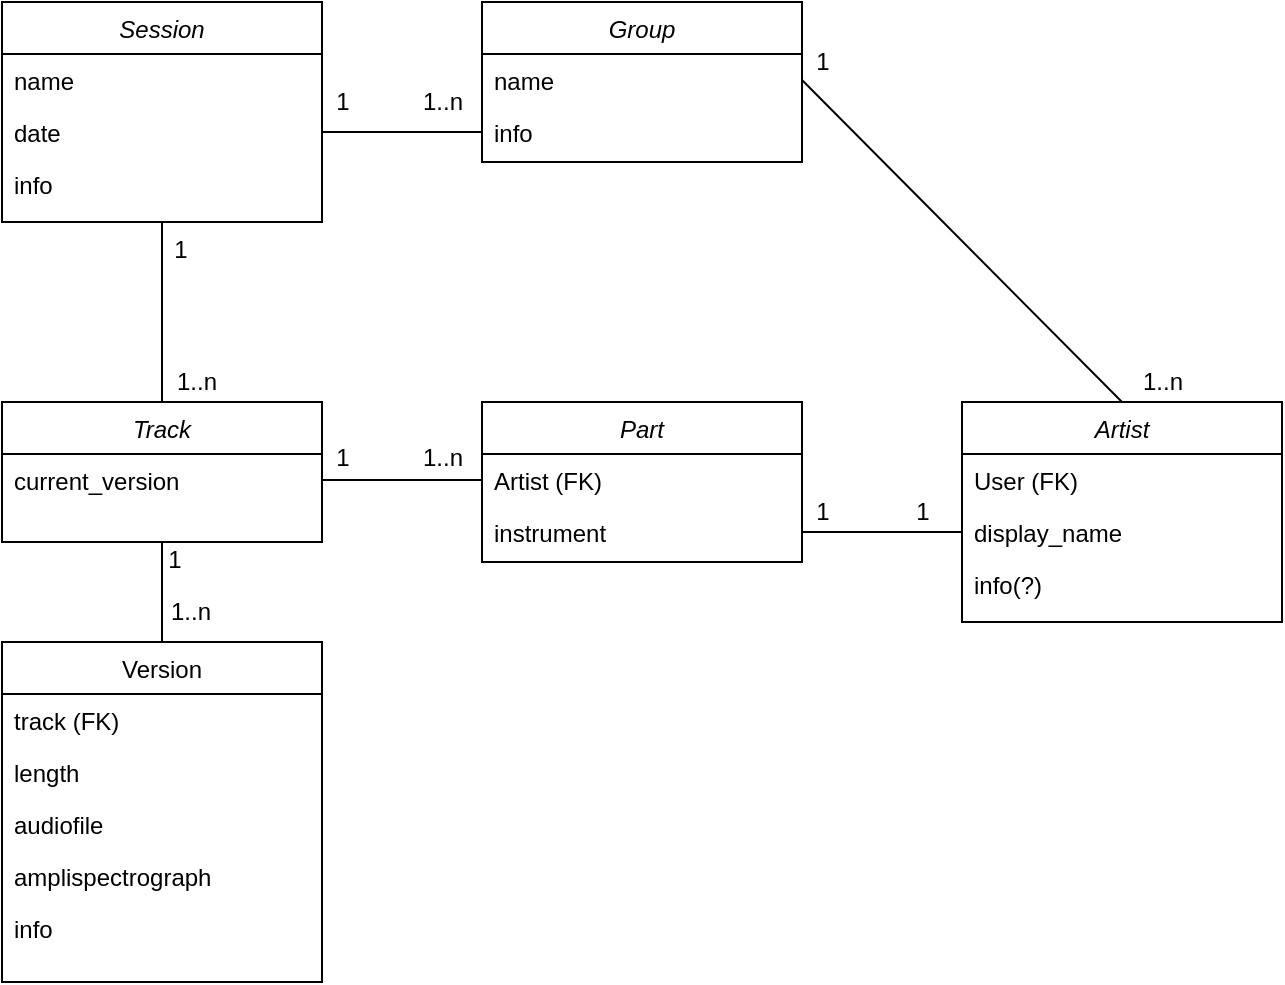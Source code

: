 <mxfile version="12.7.4" type="device"><diagram id="C5RBs43oDa-KdzZeNtuy" name="Page-1"><mxGraphModel dx="1888" dy="1213" grid="1" gridSize="10" guides="1" tooltips="1" connect="1" arrows="1" fold="1" page="1" pageScale="1" pageWidth="827" pageHeight="1169" math="0" shadow="0"><root><mxCell id="WIyWlLk6GJQsqaUBKTNV-0"/><mxCell id="WIyWlLk6GJQsqaUBKTNV-1" parent="WIyWlLk6GJQsqaUBKTNV-0"/><mxCell id="zkfFHV4jXpPFQw0GAbJ--0" value="Track" style="swimlane;fontStyle=2;align=center;verticalAlign=top;childLayout=stackLayout;horizontal=1;startSize=26;horizontalStack=0;resizeParent=1;resizeLast=0;collapsible=1;marginBottom=0;rounded=0;shadow=0;strokeWidth=1;" parent="WIyWlLk6GJQsqaUBKTNV-1" vertex="1"><mxGeometry x="30" y="230" width="160" height="70" as="geometry"><mxRectangle x="220" y="120" width="160" height="26" as="alternateBounds"/></mxGeometry></mxCell><mxCell id="zkfFHV4jXpPFQw0GAbJ--1" value="current_version" style="text;align=left;verticalAlign=top;spacingLeft=4;spacingRight=4;overflow=hidden;rotatable=0;points=[[0,0.5],[1,0.5]];portConstraint=eastwest;" parent="zkfFHV4jXpPFQw0GAbJ--0" vertex="1"><mxGeometry y="26" width="160" height="26" as="geometry"/></mxCell><mxCell id="zkfFHV4jXpPFQw0GAbJ--6" value="Version" style="swimlane;fontStyle=0;align=center;verticalAlign=top;childLayout=stackLayout;horizontal=1;startSize=26;horizontalStack=0;resizeParent=1;resizeLast=0;collapsible=1;marginBottom=0;rounded=0;shadow=0;strokeWidth=1;" parent="WIyWlLk6GJQsqaUBKTNV-1" vertex="1"><mxGeometry x="30" y="350" width="160" height="170" as="geometry"><mxRectangle x="130" y="380" width="160" height="26" as="alternateBounds"/></mxGeometry></mxCell><mxCell id="zkfFHV4jXpPFQw0GAbJ--7" value="track (FK)" style="text;align=left;verticalAlign=top;spacingLeft=4;spacingRight=4;overflow=hidden;rotatable=0;points=[[0,0.5],[1,0.5]];portConstraint=eastwest;" parent="zkfFHV4jXpPFQw0GAbJ--6" vertex="1"><mxGeometry y="26" width="160" height="26" as="geometry"/></mxCell><mxCell id="zkfFHV4jXpPFQw0GAbJ--8" value="length" style="text;align=left;verticalAlign=top;spacingLeft=4;spacingRight=4;overflow=hidden;rotatable=0;points=[[0,0.5],[1,0.5]];portConstraint=eastwest;rounded=0;shadow=0;html=0;" parent="zkfFHV4jXpPFQw0GAbJ--6" vertex="1"><mxGeometry y="52" width="160" height="26" as="geometry"/></mxCell><mxCell id="1SBri4KwswBC2JVP93Iu-1" value="audiofile" style="text;align=left;verticalAlign=top;spacingLeft=4;spacingRight=4;overflow=hidden;rotatable=0;points=[[0,0.5],[1,0.5]];portConstraint=eastwest;rounded=0;shadow=0;html=0;" vertex="1" parent="zkfFHV4jXpPFQw0GAbJ--6"><mxGeometry y="78" width="160" height="26" as="geometry"/></mxCell><mxCell id="1SBri4KwswBC2JVP93Iu-2" value="amplispectrograph" style="text;align=left;verticalAlign=top;spacingLeft=4;spacingRight=4;overflow=hidden;rotatable=0;points=[[0,0.5],[1,0.5]];portConstraint=eastwest;rounded=0;shadow=0;html=0;" vertex="1" parent="zkfFHV4jXpPFQw0GAbJ--6"><mxGeometry y="104" width="160" height="26" as="geometry"/></mxCell><mxCell id="1SBri4KwswBC2JVP93Iu-3" value="info" style="text;align=left;verticalAlign=top;spacingLeft=4;spacingRight=4;overflow=hidden;rotatable=0;points=[[0,0.5],[1,0.5]];portConstraint=eastwest;rounded=0;shadow=0;html=0;" vertex="1" parent="zkfFHV4jXpPFQw0GAbJ--6"><mxGeometry y="130" width="160" height="26" as="geometry"/></mxCell><mxCell id="1SBri4KwswBC2JVP93Iu-5" value="Artist" style="swimlane;fontStyle=2;align=center;verticalAlign=top;childLayout=stackLayout;horizontal=1;startSize=26;horizontalStack=0;resizeParent=1;resizeLast=0;collapsible=1;marginBottom=0;rounded=0;shadow=0;strokeWidth=1;" vertex="1" parent="WIyWlLk6GJQsqaUBKTNV-1"><mxGeometry x="510" y="230" width="160" height="110" as="geometry"><mxRectangle x="220" y="120" width="160" height="26" as="alternateBounds"/></mxGeometry></mxCell><mxCell id="1SBri4KwswBC2JVP93Iu-6" value="User (FK)" style="text;align=left;verticalAlign=top;spacingLeft=4;spacingRight=4;overflow=hidden;rotatable=0;points=[[0,0.5],[1,0.5]];portConstraint=eastwest;" vertex="1" parent="1SBri4KwswBC2JVP93Iu-5"><mxGeometry y="26" width="160" height="26" as="geometry"/></mxCell><mxCell id="1SBri4KwswBC2JVP93Iu-8" value="display_name" style="text;align=left;verticalAlign=top;spacingLeft=4;spacingRight=4;overflow=hidden;rotatable=0;points=[[0,0.5],[1,0.5]];portConstraint=eastwest;" vertex="1" parent="1SBri4KwswBC2JVP93Iu-5"><mxGeometry y="52" width="160" height="26" as="geometry"/></mxCell><mxCell id="1SBri4KwswBC2JVP93Iu-9" value="info(?)" style="text;align=left;verticalAlign=top;spacingLeft=4;spacingRight=4;overflow=hidden;rotatable=0;points=[[0,0.5],[1,0.5]];portConstraint=eastwest;" vertex="1" parent="1SBri4KwswBC2JVP93Iu-5"><mxGeometry y="78" width="160" height="26" as="geometry"/></mxCell><mxCell id="1SBri4KwswBC2JVP93Iu-10" value="Part" style="swimlane;fontStyle=2;align=center;verticalAlign=top;childLayout=stackLayout;horizontal=1;startSize=26;horizontalStack=0;resizeParent=1;resizeLast=0;collapsible=1;marginBottom=0;rounded=0;shadow=0;strokeWidth=1;" vertex="1" parent="WIyWlLk6GJQsqaUBKTNV-1"><mxGeometry x="270" y="230" width="160" height="80" as="geometry"><mxRectangle x="220" y="120" width="160" height="26" as="alternateBounds"/></mxGeometry></mxCell><mxCell id="1SBri4KwswBC2JVP93Iu-11" value="Artist (FK)" style="text;align=left;verticalAlign=top;spacingLeft=4;spacingRight=4;overflow=hidden;rotatable=0;points=[[0,0.5],[1,0.5]];portConstraint=eastwest;" vertex="1" parent="1SBri4KwswBC2JVP93Iu-10"><mxGeometry y="26" width="160" height="26" as="geometry"/></mxCell><mxCell id="1SBri4KwswBC2JVP93Iu-12" value="instrument" style="text;align=left;verticalAlign=top;spacingLeft=4;spacingRight=4;overflow=hidden;rotatable=0;points=[[0,0.5],[1,0.5]];portConstraint=eastwest;" vertex="1" parent="1SBri4KwswBC2JVP93Iu-10"><mxGeometry y="52" width="160" height="26" as="geometry"/></mxCell><mxCell id="1SBri4KwswBC2JVP93Iu-14" value="" style="endArrow=none;html=1;entryX=0.5;entryY=1;entryDx=0;entryDy=0;exitX=0.5;exitY=0;exitDx=0;exitDy=0;shadow=0;" edge="1" parent="WIyWlLk6GJQsqaUBKTNV-1" source="zkfFHV4jXpPFQw0GAbJ--6" target="zkfFHV4jXpPFQw0GAbJ--0"><mxGeometry width="50" height="50" relative="1" as="geometry"><mxPoint x="390" y="640" as="sourcePoint"/><mxPoint x="440" y="590" as="targetPoint"/></mxGeometry></mxCell><mxCell id="1SBri4KwswBC2JVP93Iu-15" value="&lt;div&gt;1&lt;/div&gt;" style="text;html=1;align=center;verticalAlign=middle;resizable=0;points=[];labelBackgroundColor=#ffffff;" vertex="1" connectable="0" parent="1SBri4KwswBC2JVP93Iu-14"><mxGeometry x="0.739" y="-4" relative="1" as="geometry"><mxPoint x="2" y="2" as="offset"/></mxGeometry></mxCell><mxCell id="1SBri4KwswBC2JVP93Iu-16" value="1..n" style="text;html=1;align=center;verticalAlign=middle;resizable=0;points=[];labelBackgroundColor=#ffffff;" vertex="1" connectable="0" parent="1SBri4KwswBC2JVP93Iu-14"><mxGeometry x="-0.804" y="-2" relative="1" as="geometry"><mxPoint x="12" y="-10" as="offset"/></mxGeometry></mxCell><mxCell id="1SBri4KwswBC2JVP93Iu-17" value="" style="endArrow=none;html=1;shadow=0;entryX=0;entryY=0.5;entryDx=0;entryDy=0;exitX=1;exitY=0.5;exitDx=0;exitDy=0;" edge="1" parent="WIyWlLk6GJQsqaUBKTNV-1" source="zkfFHV4jXpPFQw0GAbJ--1" target="1SBri4KwswBC2JVP93Iu-11"><mxGeometry width="50" height="50" relative="1" as="geometry"><mxPoint x="180" y="190" as="sourcePoint"/><mxPoint x="440" y="590" as="targetPoint"/></mxGeometry></mxCell><mxCell id="1SBri4KwswBC2JVP93Iu-18" value="&lt;div&gt;1&lt;/div&gt;" style="text;html=1;align=center;verticalAlign=middle;resizable=0;points=[];autosize=1;" vertex="1" parent="WIyWlLk6GJQsqaUBKTNV-1"><mxGeometry x="190" y="248" width="20" height="20" as="geometry"/></mxCell><mxCell id="1SBri4KwswBC2JVP93Iu-19" value="1..n" style="text;html=1;align=center;verticalAlign=middle;resizable=0;points=[];autosize=1;" vertex="1" parent="WIyWlLk6GJQsqaUBKTNV-1"><mxGeometry x="230" y="248" width="40" height="20" as="geometry"/></mxCell><mxCell id="1SBri4KwswBC2JVP93Iu-20" value="" style="endArrow=none;html=1;shadow=0;entryX=0;entryY=0.5;entryDx=0;entryDy=0;exitX=1;exitY=0.5;exitDx=0;exitDy=0;" edge="1" parent="WIyWlLk6GJQsqaUBKTNV-1" source="1SBri4KwswBC2JVP93Iu-12" target="1SBri4KwswBC2JVP93Iu-8"><mxGeometry width="50" height="50" relative="1" as="geometry"><mxPoint x="390" y="640" as="sourcePoint"/><mxPoint x="440" y="590" as="targetPoint"/></mxGeometry></mxCell><mxCell id="1SBri4KwswBC2JVP93Iu-21" value="1" style="text;html=1;align=center;verticalAlign=middle;resizable=0;points=[];autosize=1;" vertex="1" parent="WIyWlLk6GJQsqaUBKTNV-1"><mxGeometry x="430" y="275" width="20" height="20" as="geometry"/></mxCell><mxCell id="1SBri4KwswBC2JVP93Iu-22" value="1" style="text;html=1;align=center;verticalAlign=middle;resizable=0;points=[];autosize=1;" vertex="1" parent="WIyWlLk6GJQsqaUBKTNV-1"><mxGeometry x="480" y="275" width="20" height="20" as="geometry"/></mxCell><mxCell id="1SBri4KwswBC2JVP93Iu-23" value="Session" style="swimlane;fontStyle=2;align=center;verticalAlign=top;childLayout=stackLayout;horizontal=1;startSize=26;horizontalStack=0;resizeParent=1;resizeLast=0;collapsible=1;marginBottom=0;rounded=0;shadow=0;strokeWidth=1;" vertex="1" parent="WIyWlLk6GJQsqaUBKTNV-1"><mxGeometry x="30" y="30" width="160" height="110" as="geometry"><mxRectangle x="220" y="120" width="160" height="26" as="alternateBounds"/></mxGeometry></mxCell><mxCell id="1SBri4KwswBC2JVP93Iu-24" value="name" style="text;align=left;verticalAlign=top;spacingLeft=4;spacingRight=4;overflow=hidden;rotatable=0;points=[[0,0.5],[1,0.5]];portConstraint=eastwest;" vertex="1" parent="1SBri4KwswBC2JVP93Iu-23"><mxGeometry y="26" width="160" height="26" as="geometry"/></mxCell><mxCell id="1SBri4KwswBC2JVP93Iu-26" value="date" style="text;align=left;verticalAlign=top;spacingLeft=4;spacingRight=4;overflow=hidden;rotatable=0;points=[[0,0.5],[1,0.5]];portConstraint=eastwest;" vertex="1" parent="1SBri4KwswBC2JVP93Iu-23"><mxGeometry y="52" width="160" height="26" as="geometry"/></mxCell><mxCell id="1SBri4KwswBC2JVP93Iu-27" value="info" style="text;align=left;verticalAlign=top;spacingLeft=4;spacingRight=4;overflow=hidden;rotatable=0;points=[[0,0.5],[1,0.5]];portConstraint=eastwest;" vertex="1" parent="1SBri4KwswBC2JVP93Iu-23"><mxGeometry y="78" width="160" height="26" as="geometry"/></mxCell><mxCell id="1SBri4KwswBC2JVP93Iu-28" value="" style="endArrow=none;html=1;shadow=0;entryX=0.5;entryY=1;entryDx=0;entryDy=0;exitX=0.5;exitY=0;exitDx=0;exitDy=0;" edge="1" parent="WIyWlLk6GJQsqaUBKTNV-1" source="zkfFHV4jXpPFQw0GAbJ--0" target="1SBri4KwswBC2JVP93Iu-23"><mxGeometry width="50" height="50" relative="1" as="geometry"><mxPoint x="390" y="620" as="sourcePoint"/><mxPoint x="440" y="570" as="targetPoint"/></mxGeometry></mxCell><mxCell id="1SBri4KwswBC2JVP93Iu-29" value="1" style="text;html=1;align=center;verticalAlign=middle;resizable=0;points=[];autosize=1;" vertex="1" parent="WIyWlLk6GJQsqaUBKTNV-1"><mxGeometry x="109" y="144" width="20" height="20" as="geometry"/></mxCell><mxCell id="1SBri4KwswBC2JVP93Iu-30" value="1..n" style="text;html=1;align=center;verticalAlign=middle;resizable=0;points=[];autosize=1;" vertex="1" parent="WIyWlLk6GJQsqaUBKTNV-1"><mxGeometry x="107" y="210" width="40" height="20" as="geometry"/></mxCell><mxCell id="1SBri4KwswBC2JVP93Iu-31" value="Group" style="swimlane;fontStyle=2;align=center;verticalAlign=top;childLayout=stackLayout;horizontal=1;startSize=26;horizontalStack=0;resizeParent=1;resizeLast=0;collapsible=1;marginBottom=0;rounded=0;shadow=0;strokeWidth=1;" vertex="1" parent="WIyWlLk6GJQsqaUBKTNV-1"><mxGeometry x="270" y="30" width="160" height="80" as="geometry"><mxRectangle x="220" y="120" width="160" height="26" as="alternateBounds"/></mxGeometry></mxCell><mxCell id="1SBri4KwswBC2JVP93Iu-32" value="name" style="text;align=left;verticalAlign=top;spacingLeft=4;spacingRight=4;overflow=hidden;rotatable=0;points=[[0,0.5],[1,0.5]];portConstraint=eastwest;" vertex="1" parent="1SBri4KwswBC2JVP93Iu-31"><mxGeometry y="26" width="160" height="26" as="geometry"/></mxCell><mxCell id="1SBri4KwswBC2JVP93Iu-34" value="info" style="text;align=left;verticalAlign=top;spacingLeft=4;spacingRight=4;overflow=hidden;rotatable=0;points=[[0,0.5],[1,0.5]];portConstraint=eastwest;" vertex="1" parent="1SBri4KwswBC2JVP93Iu-31"><mxGeometry y="52" width="160" height="26" as="geometry"/></mxCell><mxCell id="1SBri4KwswBC2JVP93Iu-35" value="" style="endArrow=none;html=1;shadow=0;entryX=0;entryY=0.5;entryDx=0;entryDy=0;exitX=1;exitY=0.5;exitDx=0;exitDy=0;" edge="1" parent="WIyWlLk6GJQsqaUBKTNV-1" source="1SBri4KwswBC2JVP93Iu-26"><mxGeometry width="50" height="50" relative="1" as="geometry"><mxPoint x="194" y="143" as="sourcePoint"/><mxPoint x="270" y="95" as="targetPoint"/></mxGeometry></mxCell><mxCell id="1SBri4KwswBC2JVP93Iu-36" value="&lt;div&gt;1&lt;/div&gt;" style="text;html=1;align=center;verticalAlign=middle;resizable=0;points=[];autosize=1;" vertex="1" parent="WIyWlLk6GJQsqaUBKTNV-1"><mxGeometry x="190" y="70" width="20" height="20" as="geometry"/></mxCell><mxCell id="1SBri4KwswBC2JVP93Iu-37" value="1..n" style="text;html=1;align=center;verticalAlign=middle;resizable=0;points=[];autosize=1;" vertex="1" parent="WIyWlLk6GJQsqaUBKTNV-1"><mxGeometry x="230" y="70" width="40" height="20" as="geometry"/></mxCell><mxCell id="1SBri4KwswBC2JVP93Iu-38" value="" style="endArrow=none;html=1;shadow=0;entryX=1;entryY=0.5;entryDx=0;entryDy=0;exitX=0.5;exitY=0;exitDx=0;exitDy=0;" edge="1" parent="WIyWlLk6GJQsqaUBKTNV-1" source="1SBri4KwswBC2JVP93Iu-5" target="1SBri4KwswBC2JVP93Iu-32"><mxGeometry width="50" height="50" relative="1" as="geometry"><mxPoint x="390" y="620" as="sourcePoint"/><mxPoint x="440" y="570" as="targetPoint"/></mxGeometry></mxCell><mxCell id="1SBri4KwswBC2JVP93Iu-39" value="&lt;div&gt;1&lt;/div&gt;" style="text;html=1;align=center;verticalAlign=middle;resizable=0;points=[];autosize=1;" vertex="1" parent="WIyWlLk6GJQsqaUBKTNV-1"><mxGeometry x="430" y="50" width="20" height="20" as="geometry"/></mxCell><mxCell id="1SBri4KwswBC2JVP93Iu-40" value="1..n" style="text;html=1;align=center;verticalAlign=middle;resizable=0;points=[];autosize=1;" vertex="1" parent="WIyWlLk6GJQsqaUBKTNV-1"><mxGeometry x="590" y="210" width="40" height="20" as="geometry"/></mxCell></root></mxGraphModel></diagram></mxfile>